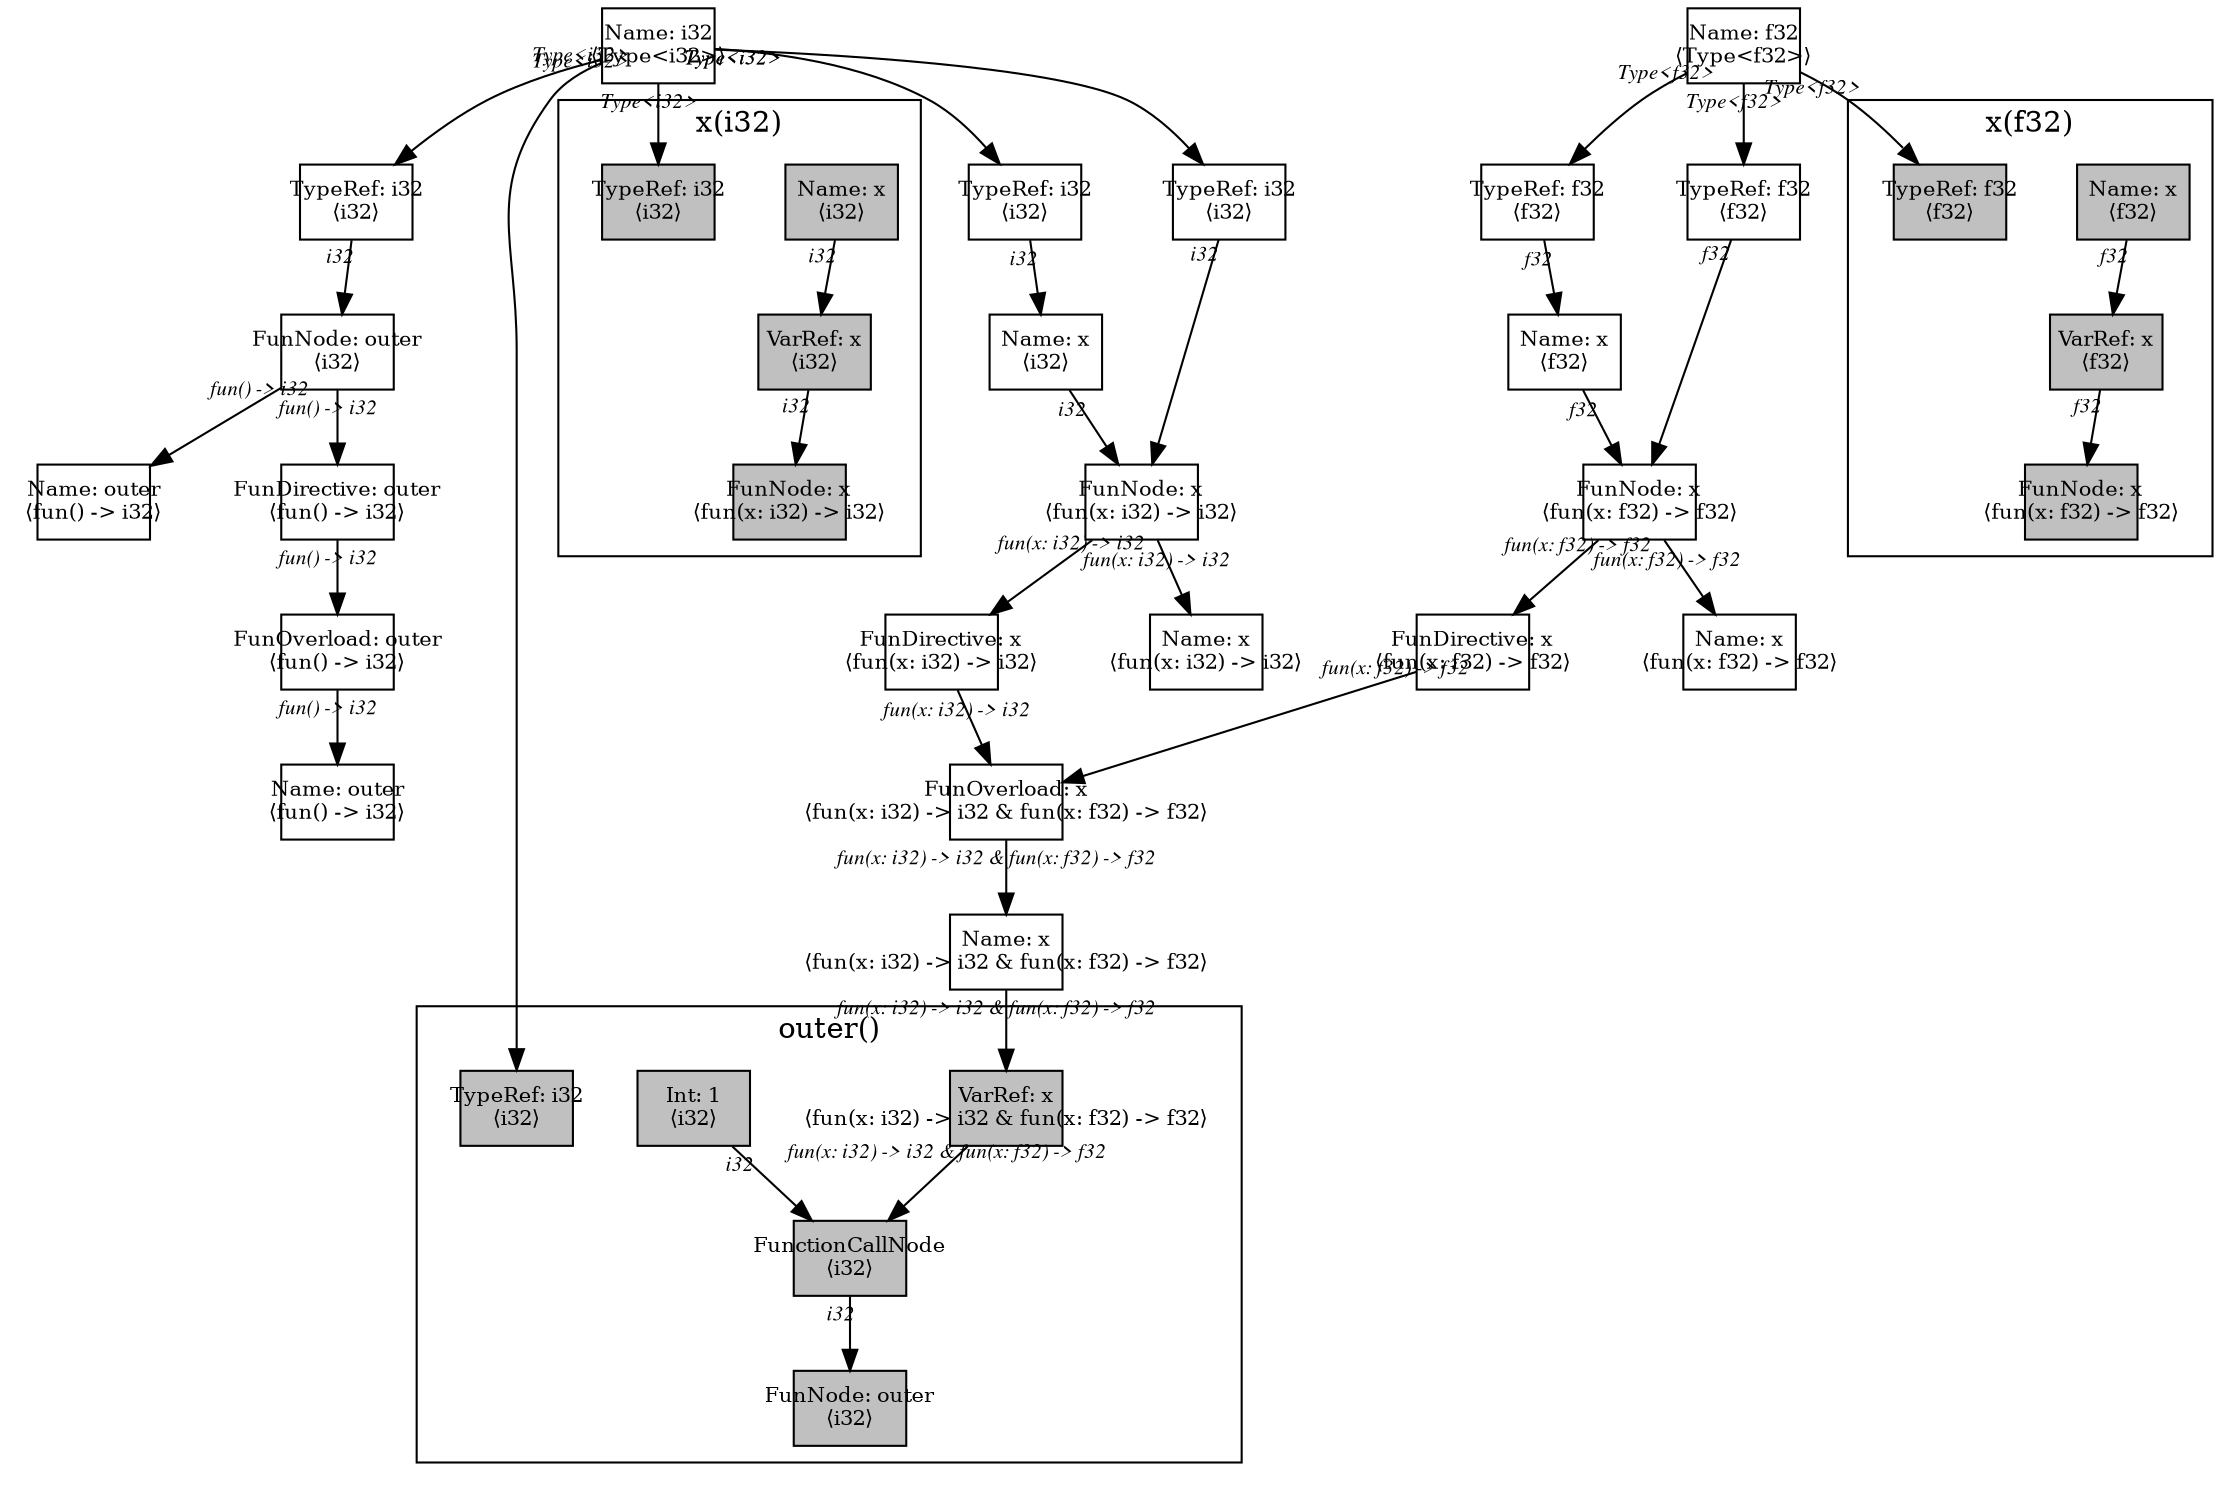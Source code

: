 digraph Document {
  node [shape=box,fixedsize=shape fontsize=10]
  1 [label="Name: i32\n⟨Type<i32>⟩", fillcolor=grey];
  2 [label="Name: f32\n⟨Type<f32>⟩", fillcolor=grey];
  3 [label="FunOverload: x\n⟨fun(x: i32) -> i32 & fun(x: f32) -> f32⟩", fillcolor=grey];
  4 [label="FunDirective: x\n⟨fun(x: i32) -> i32⟩", fillcolor=grey];
  5 [label="FunNode: x\n⟨fun(x: i32) -> i32⟩", fillcolor=grey];
  6 [label="TypeRef: i32\n⟨i32⟩", fillcolor=grey];
  7 [label="Name: x\n⟨i32⟩", fillcolor=grey];
  8 [label="TypeRef: i32\n⟨i32⟩", fillcolor=grey];
  9 [label="Name: x\n⟨fun(x: i32) -> i32⟩", fillcolor=grey];
  10 [label="FunDirective: x\n⟨fun(x: f32) -> f32⟩", fillcolor=grey];
  11 [label="FunNode: x\n⟨fun(x: f32) -> f32⟩", fillcolor=grey];
  12 [label="TypeRef: f32\n⟨f32⟩", fillcolor=grey];
  13 [label="Name: x\n⟨f32⟩", fillcolor=grey];
  14 [label="TypeRef: f32\n⟨f32⟩", fillcolor=grey];
  15 [label="Name: x\n⟨fun(x: f32) -> f32⟩", fillcolor=grey];
  16 [label="Name: x\n⟨fun(x: i32) -> i32 & fun(x: f32) -> f32⟩", fillcolor=grey];
  17 [label="FunOverload: outer\n⟨fun() -> i32⟩", fillcolor=grey];
  18 [label="FunDirective: outer\n⟨fun() -> i32⟩", fillcolor=grey];
  19 [label="FunNode: outer\n⟨i32⟩", fillcolor=grey];
  20 [label="TypeRef: i32\n⟨i32⟩", fillcolor=grey];
  21 [label="Name: outer\n⟨fun() -> i32⟩", fillcolor=grey];
  22 [label="Name: outer\n⟨fun() -> i32⟩", fillcolor=grey];
  subgraph cluster0 {
    node [style=filled, fillcolor=grey];
    23 [label="Name: x\n⟨i32⟩", fillcolor=grey];
    24 [label="VarRef: x\n⟨i32⟩", fillcolor=grey];
    25 [label="FunNode: x\n⟨fun(x: i32) -> i32⟩", fillcolor=grey];
    26 [label="TypeRef: i32\n⟨i32⟩", fillcolor=grey];
    23 -> 24[taillabel="i32" labeldistance="1" fontname="times  italic" fontsize = 10 color="black" ];
    24 -> 25[taillabel="i32" labeldistance="1" fontname="times  italic" fontsize = 10 color="black" ];
  label = "x(i32)";
}
  subgraph cluster1 {
    node [style=filled, fillcolor=grey];
    27 [label="FunctionCallNode\n⟨i32⟩", fillcolor=grey];
    28 [label="VarRef: x\n⟨fun(x: i32) -> i32 & fun(x: f32) -> f32⟩", fillcolor=grey];
    29 [label="Int: 1\n⟨i32⟩", fillcolor=grey];
    30 [label="FunNode: outer\n⟨i32⟩", fillcolor=grey];
    31 [label="TypeRef: i32\n⟨i32⟩", fillcolor=grey];
    27 -> 30[taillabel="i32" labeldistance="1" fontname="times  italic" fontsize = 10 color="black" ];
    28 -> 27[taillabel="fun(x: i32) -> i32 & fun(x: f32) -> f32" labeldistance="1" fontname="times  italic" fontsize = 10 color="black" ];
    29 -> 27[taillabel="i32" labeldistance="1" fontname="times  italic" fontsize = 10 color="black" ];
  label = "outer()";
}
  subgraph cluster2 {
    node [style=filled, fillcolor=grey];
    32 [label="Name: x\n⟨f32⟩", fillcolor=grey];
    33 [label="VarRef: x\n⟨f32⟩", fillcolor=grey];
    34 [label="FunNode: x\n⟨fun(x: f32) -> f32⟩", fillcolor=grey];
    35 [label="TypeRef: f32\n⟨f32⟩", fillcolor=grey];
    32 -> 33[taillabel="f32" labeldistance="1" fontname="times  italic" fontsize = 10 color="black" ];
    33 -> 34[taillabel="f32" labeldistance="1" fontname="times  italic" fontsize = 10 color="black" ];
  label = "x(f32)";
}
  1 -> 6[taillabel="Type<i32>" labeldistance="1" fontname="times  italic" fontsize = 10 color="black" ];
  1 -> 8[taillabel="Type<i32>" labeldistance="1" fontname="times  italic" fontsize = 10 color="black" ];
  1 -> 20[taillabel="Type<i32>" labeldistance="1" fontname="times  italic" fontsize = 10 color="black" ];
  1 -> 26[taillabel="Type<i32>" labeldistance="1" fontname="times  italic" fontsize = 10 color="black" ];
  1 -> 31[taillabel="Type<i32>" labeldistance="1" fontname="times  italic" fontsize = 10 color="black" ];
  2 -> 12[taillabel="Type<f32>" labeldistance="1" fontname="times  italic" fontsize = 10 color="black" ];
  2 -> 14[taillabel="Type<f32>" labeldistance="1" fontname="times  italic" fontsize = 10 color="black" ];
  2 -> 35[taillabel="Type<f32>" labeldistance="1" fontname="times  italic" fontsize = 10 color="black" ];
  3 -> 16[taillabel="fun(x: i32) -> i32 & fun(x: f32) -> f32" labeldistance="1" fontname="times  italic" fontsize = 10 color="black" ];
  4 -> 3[taillabel="fun(x: i32) -> i32" labeldistance="1" fontname="times  italic" fontsize = 10 color="black" ];
  5 -> 9[taillabel="fun(x: i32) -> i32" labeldistance="1" fontname="times  italic" fontsize = 10 color="black" ];
  5 -> 4[taillabel="fun(x: i32) -> i32" labeldistance="1" fontname="times  italic" fontsize = 10 color="black" ];
  6 -> 7[taillabel="i32" labeldistance="1" fontname="times  italic" fontsize = 10 color="black" ];
  7 -> 5[taillabel="i32" labeldistance="1" fontname="times  italic" fontsize = 10 color="black" ];
  8 -> 5[taillabel="i32" labeldistance="1" fontname="times  italic" fontsize = 10 color="black" ];
  10 -> 3[taillabel="fun(x: f32) -> f32" labeldistance="1" fontname="times  italic" fontsize = 10 color="black" ];
  11 -> 15[taillabel="fun(x: f32) -> f32" labeldistance="1" fontname="times  italic" fontsize = 10 color="black" ];
  11 -> 10[taillabel="fun(x: f32) -> f32" labeldistance="1" fontname="times  italic" fontsize = 10 color="black" ];
  12 -> 13[taillabel="f32" labeldistance="1" fontname="times  italic" fontsize = 10 color="black" ];
  13 -> 11[taillabel="f32" labeldistance="1" fontname="times  italic" fontsize = 10 color="black" ];
  14 -> 11[taillabel="f32" labeldistance="1" fontname="times  italic" fontsize = 10 color="black" ];
  16 -> 28[taillabel="fun(x: i32) -> i32 & fun(x: f32) -> f32" labeldistance="1" fontname="times  italic" fontsize = 10 color="black" ];
  17 -> 22[taillabel="fun() -> i32" labeldistance="1" fontname="times  italic" fontsize = 10 color="black" ];
  18 -> 17[taillabel="fun() -> i32" labeldistance="1" fontname="times  italic" fontsize = 10 color="black" ];
  19 -> 21[taillabel="fun() -> i32" labeldistance="1" fontname="times  italic" fontsize = 10 color="black" ];
  19 -> 18[taillabel="fun() -> i32" labeldistance="1" fontname="times  italic" fontsize = 10 color="black" ];
  20 -> 19[taillabel="i32" labeldistance="1" fontname="times  italic" fontsize = 10 color="black" ];
  label="";
}
